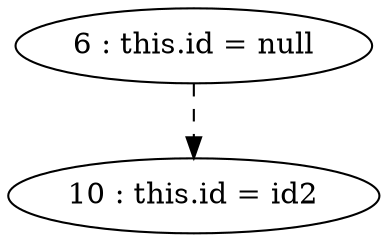 digraph G {
"6 : this.id = null"
"6 : this.id = null" -> "10 : this.id = id2" [style=dashed]
"10 : this.id = id2"
}